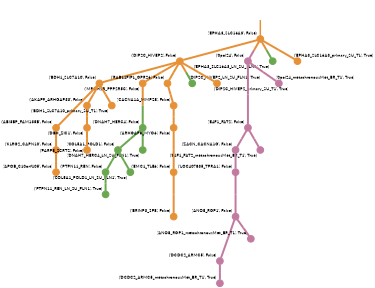 strict digraph  {
graph[splines=false]; nodesep=0.7; rankdir=TB; ranksep=0.6; forcelabels=true; dpi=600; size=2.5;
0 [color="#e69138ff", fillcolor="#e69138ff", fixedsize=true, fontname=Lato, fontsize="12pt", height="0.25", label="", penwidth=3, shape=circle, style=filled, xlabel="('EPHA3_SLC16A3', False)"];
13 [color="#e69138ff", fillcolor="#e69138ff", fixedsize=true, fontname=Lato, fontsize="12pt", height="0.25", label="", penwidth=3, shape=circle, style=filled, xlabel="('DIP2C_HIVEP2', False)"];
23 [color="#c27ba0ff", fillcolor="#c27ba0ff", fixedsize=true, fontname=Lato, fontsize="12pt", height="0.25", label="", penwidth=3, shape=circle, style=filled, xlabel="('0pol24', False)"];
24 [color="#6aa84fff", fillcolor="#6aa84fff", fixedsize=true, fontname=Lato, fontsize="12pt", height="0.25", label="", penwidth=3, shape=circle, style=filled, xlabel="('EPHA3_SLC16A3_LN_SU_FLN1', True)"];
33 [color="#e69138ff", fillcolor="#e69138ff", fixedsize=true, fontname=Lato, fontsize="12pt", height="0.25", label="", penwidth=3, shape=circle, style=filled, xlabel="('EPHA3_SLC16A3_primary_SU_T1', True)"];
1 [color="#c27ba0ff", fillcolor="#c27ba0ff", fixedsize=true, fontname=Lato, fontsize="12pt", height="0.25", label="", penwidth=3, shape=circle, style=filled, xlabel="('E4F1_FAT2', False)"];
14 [color="#c27ba0ff", fillcolor="#c27ba0ff", fixedsize=true, fontname=Lato, fontsize="12pt", height="0.25", label="", penwidth=3, shape=circle, style=filled, xlabel="('ZACN_CACNA1G', False)"];
30 [color="#c27ba0ff", fillcolor="#c27ba0ff", fixedsize=true, fontname=Lato, fontsize="12pt", height="0.25", label="", penwidth=3, shape=circle, style=filled, xlabel="('E4F1_FAT2_metachronousMet_BR_T1', True)"];
3 [color="#e69138ff", fillcolor="#e69138ff", fixedsize=true, fontname=Lato, fontsize="12pt", height="0.25", label="", penwidth=3, shape=circle, style=filled, xlabel="('EMC1_TLE6', False)"];
2 [color="#e69138ff", fillcolor="#e69138ff", fixedsize=true, fontname=Lato, fontsize="12pt", height="0.25", label="", penwidth=3, shape=circle, style=filled, xlabel="('BRINP3_SP8', False)"];
4 [color="#e69138ff", fillcolor="#e69138ff", fixedsize=true, fontname=Lato, fontsize="12pt", height="0.25", label="", penwidth=3, shape=circle, style=filled, xlabel="('ABI3BP_FAM135B', False)"];
10 [color="#e69138ff", fillcolor="#e69138ff", fixedsize=true, fontname=Lato, fontsize="12pt", height="0.25", label="", penwidth=3, shape=circle, style=filled, xlabel="('KLRG2_CAPN10', False)"];
5 [color="#c27ba0ff", fillcolor="#c27ba0ff", fixedsize=true, fontname=Lato, fontsize="12pt", height="0.25", label="", penwidth=3, shape=circle, style=filled, xlabel="('DCDC2_ARMC5', False)"];
31 [color="#c27ba0ff", fillcolor="#c27ba0ff", fixedsize=true, fontname=Lato, fontsize="12pt", height="0.25", label="", penwidth=3, shape=circle, style=filled, xlabel="('DCDC2_ARMC5_metachronousMet_BR_T1', True)"];
6 [color="#6aa84fff", fillcolor="#6aa84fff", fixedsize=true, fontname=Lato, fontsize="12pt", height="0.25", label="", penwidth=3, shape=circle, style=filled, xlabel="('DNAH7_HERC4', False)"];
11 [color="#6aa84fff", fillcolor="#6aa84fff", fixedsize=true, fontname=Lato, fontsize="12pt", height="0.25", label="", penwidth=3, shape=circle, style=filled, xlabel="('COL5A1_POLD1', False)"];
25 [color="#6aa84fff", fillcolor="#6aa84fff", fixedsize=true, fontname=Lato, fontsize="12pt", height="0.25", label="", penwidth=3, shape=circle, style=filled, xlabel="('DNAH7_HERC4_LN_SU_FLN1', True)"];
7 [color="#c27ba0ff", fillcolor="#c27ba0ff", fixedsize=true, fontname=Lato, fontsize="12pt", height="0.25", label="", penwidth=3, shape=circle, style=filled, xlabel="('ANO8_RGP1', False)"];
32 [color="#c27ba0ff", fillcolor="#c27ba0ff", fixedsize=true, fontname=Lato, fontsize="12pt", height="0.25", label="", penwidth=3, shape=circle, style=filled, xlabel="('ANO8_RGP1_metachronousMet_BR_T1', True)"];
8 [color="#e69138ff", fillcolor="#e69138ff", fixedsize=true, fontname=Lato, fontsize="12pt", height="0.25", label="", penwidth=3, shape=circle, style=filled, xlabel="('AKAP9_ARHGAP33', False)"];
18 [color="#e69138ff", fillcolor="#e69138ff", fixedsize=true, fontname=Lato, fontsize="12pt", height="0.25", label="", penwidth=3, shape=circle, style=filled, xlabel="('DBH_ZIC1', False)"];
9 [color="#e69138ff", fillcolor="#e69138ff", fixedsize=true, fontname=Lato, fontsize="12pt", height="0.25", label="", penwidth=3, shape=circle, style=filled, xlabel="('BDH1_SLC7A10', False)"];
34 [color="#e69138ff", fillcolor="#e69138ff", fixedsize=true, fontname=Lato, fontsize="12pt", height="0.25", label="", penwidth=3, shape=circle, style=filled, xlabel="('BDH1_SLC7A10_primary_SU_T1', True)"];
21 [color="#e69138ff", fillcolor="#e69138ff", fixedsize=true, fontname=Lato, fontsize="12pt", height="0.25", label="", penwidth=3, shape=circle, style=filled, xlabel="('APOB_C10orf105', False)"];
17 [color="#6aa84fff", fillcolor="#6aa84fff", fixedsize=true, fontname=Lato, fontsize="12pt", height="0.25", label="", penwidth=3, shape=circle, style=filled, xlabel="('PTPN11_REN', False)"];
26 [color="#6aa84fff", fillcolor="#6aa84fff", fixedsize=true, fontname=Lato, fontsize="12pt", height="0.25", label="", penwidth=3, shape=circle, style=filled, xlabel="('COL5A1_POLD1_LN_SU_FLN1', True)"];
12 [color="#e69138ff", fillcolor="#e69138ff", fixedsize=true, fontname=Lato, fontsize="12pt", height="0.25", label="", penwidth=3, shape=circle, style=filled, xlabel="('MROH2B_PPP2R5C', False)"];
16 [color="#e69138ff", fillcolor="#e69138ff", fixedsize=true, fontname=Lato, fontsize="12pt", height="0.25", label="", penwidth=3, shape=circle, style=filled, xlabel="('RAB11FIP1_GPR26', False)"];
27 [color="#6aa84fff", fillcolor="#6aa84fff", fixedsize=true, fontname=Lato, fontsize="12pt", height="0.25", label="", penwidth=3, shape=circle, style=filled, xlabel="('DIP2C_HIVEP2_LN_SU_FLN1', True)"];
35 [color="#e69138ff", fillcolor="#e69138ff", fixedsize=true, fontname=Lato, fontsize="12pt", height="0.25", label="", penwidth=3, shape=circle, style=filled, xlabel="('DIP2C_HIVEP2_primary_SU_T1', True)"];
15 [color="#c27ba0ff", fillcolor="#c27ba0ff", fixedsize=true, fontname=Lato, fontsize="12pt", height="0.25", label="", penwidth=3, shape=circle, style=filled, xlabel="('LOC407835_TPRA1', False)"];
20 [color="#e69138ff", fillcolor="#e69138ff", fixedsize=true, fontname=Lato, fontsize="12pt", height="0.25", label="", penwidth=3, shape=circle, style=filled, xlabel="('CACNA1A_MMP28', False)"];
28 [color="#6aa84fff", fillcolor="#6aa84fff", fixedsize=true, fontname=Lato, fontsize="12pt", height="0.25", label="", penwidth=3, shape=circle, style=filled, xlabel="('PTPN11_REN_LN_SU_FLN1', True)"];
19 [color="#e69138ff", fillcolor="#e69138ff", fixedsize=true, fontname=Lato, fontsize="12pt", height="0.25", label="", penwidth=3, shape=circle, style=filled, xlabel="('PARP8_SCRT2', False)"];
22 [color="#e69138ff", fillcolor="#e69138ff", fixedsize=true, fontname=Lato, fontsize="12pt", height="0.25", label="", penwidth=3, shape=circle, style=filled, xlabel="('ARHGAP8_MYO6', False)"];
29 [color="#c27ba0ff", fillcolor="#c27ba0ff", fixedsize=true, fontname=Lato, fontsize="12pt", height="0.25", label="", penwidth=3, shape=circle, style=filled, xlabel="('0pol24_metachronousMet_BR_T1', True)"];
normal [label="", penwidth=3, style=invis, xlabel="('EPHA3_SLC16A3', False)"];
0 -> 13  [arrowsize=0, color="#e69138ff;0.5:#e69138ff", minlen="1.3636363744735718", penwidth="5.5", style=solid];
0 -> 23  [arrowsize=0, color="#e69138ff;0.5:#c27ba0ff", minlen="1.1136363744735718", penwidth="5.5", style=solid];
0 -> 24  [arrowsize=0, color="#e69138ff;0.5:#6aa84fff", minlen="1.1136363744735718", penwidth="5.5", style=solid];
0 -> 33  [arrowsize=0, color="#e69138ff;0.5:#e69138ff", minlen="1.1136363744735718", penwidth="5.5", style=solid];
13 -> 9  [arrowsize=0, color="#e69138ff;0.5:#e69138ff", minlen="1.8636363744735718", penwidth="5.5", style=solid];
13 -> 12  [arrowsize=0, color="#e69138ff;0.5:#e69138ff", minlen="1.4090908765792847", penwidth="5.5", style=solid];
13 -> 16  [arrowsize=0, color="#e69138ff;0.5:#e69138ff", minlen="1.3181817531585693", penwidth="5.5", style=solid];
13 -> 27  [arrowsize=0, color="#e69138ff;0.5:#6aa84fff", minlen="1.1136363744735718", penwidth="5.5", style=solid];
13 -> 35  [arrowsize=0, color="#e69138ff;0.5:#e69138ff", minlen="1.1136363744735718", penwidth="5.5", style=solid];
23 -> 1  [arrowsize=0, color="#c27ba0ff;0.5:#c27ba0ff", minlen="3.0", penwidth="5.5", style=solid];
23 -> 29  [arrowsize=0, color="#c27ba0ff;0.5:#c27ba0ff", minlen="1.1136363744735718", penwidth="5.5", style=solid];
1 -> 14  [arrowsize=0, color="#c27ba0ff;0.5:#c27ba0ff", minlen="1.3181817531585693", penwidth="5.5", style=solid];
1 -> 30  [arrowsize=0, color="#c27ba0ff;0.5:#c27ba0ff", minlen="1.1136363744735718", penwidth="5.5", style=solid];
14 -> 15  [arrowsize=0, color="#c27ba0ff;0.5:#c27ba0ff", minlen="1.3181817531585693", penwidth="5.5", style=solid];
3 -> 2  [arrowsize=0, color="#e69138ff;0.5:#e69138ff", minlen="2.8636364936828613", penwidth="5.5", style=solid];
4 -> 10  [arrowsize=0, color="#e69138ff;0.5:#e69138ff", minlen="1.6818182468414307", penwidth="5.5", style=solid];
10 -> 21  [arrowsize=0, color="#e69138ff;0.5:#e69138ff", minlen="1.2727272510528564", penwidth="5.5", style=solid];
5 -> 31  [arrowsize=0, color="#c27ba0ff;0.5:#c27ba0ff", minlen="1.1136363744735718", penwidth="5.5", style=solid];
6 -> 11  [arrowsize=0, color="#6aa84fff;0.5:#6aa84fff", minlen="1.6363636255264282", penwidth="5.5", style=solid];
6 -> 25  [arrowsize=0, color="#6aa84fff;0.5:#6aa84fff", minlen="1.1136363744735718", penwidth="5.5", style=solid];
11 -> 17  [arrowsize=0, color="#6aa84fff;0.5:#6aa84fff", minlen="1.3181817531585693", penwidth="5.5", style=solid];
11 -> 26  [arrowsize=0, color="#6aa84fff;0.5:#6aa84fff", minlen="1.1136363744735718", penwidth="5.5", style=solid];
7 -> 5  [arrowsize=0, color="#c27ba0ff;0.5:#c27ba0ff", minlen="2.1818180084228516", penwidth="5.5", style=solid];
7 -> 32  [arrowsize=0, color="#c27ba0ff;0.5:#c27ba0ff", minlen="1.1136363744735718", penwidth="5.5", style=solid];
8 -> 18  [arrowsize=0, color="#e69138ff;0.5:#e69138ff", minlen="1.2727272510528564", penwidth="5.5", style=solid];
18 -> 19  [arrowsize=0, color="#e69138ff;0.5:#e69138ff", minlen="1.2727272510528564", penwidth="5.5", style=solid];
9 -> 4  [arrowsize=0, color="#e69138ff;0.5:#e69138ff", minlen="2.3636364936828613", penwidth="5.5", style=solid];
9 -> 8  [arrowsize=0, color="#e69138ff;0.5:#e69138ff", minlen="1.954545497894287", penwidth="5.5", style=solid];
9 -> 34  [arrowsize=0, color="#e69138ff;0.5:#e69138ff", minlen="1.1136363744735718", penwidth="5.5", style=solid];
17 -> 28  [arrowsize=0, color="#6aa84fff;0.5:#6aa84fff", minlen="1.1136363744735718", penwidth="5.5", style=solid];
12 -> 6  [arrowsize=0, color="#e69138ff;0.5:#6aa84fff", minlen="2.1363635063171387", penwidth="5.5", style=solid];
16 -> 20  [arrowsize=0, color="#e69138ff;0.5:#e69138ff", minlen="1.2727272510528564", penwidth="5.5", style=solid];
15 -> 7  [arrowsize=0, color="#c27ba0ff;0.5:#c27ba0ff", minlen="2.045454502105713", penwidth="5.5", style=solid];
20 -> 22  [arrowsize=0, color="#e69138ff;0.5:#e69138ff", minlen="1.2272727489471436", penwidth="5.5", style=solid];
22 -> 3  [arrowsize=0, color="#e69138ff;0.5:#e69138ff", minlen="2.3636364936828613", penwidth="5.5", style=solid];
normal -> 0  [arrowsize=0, color="#e69138ff", label="", penwidth=4, style=solid];
}
